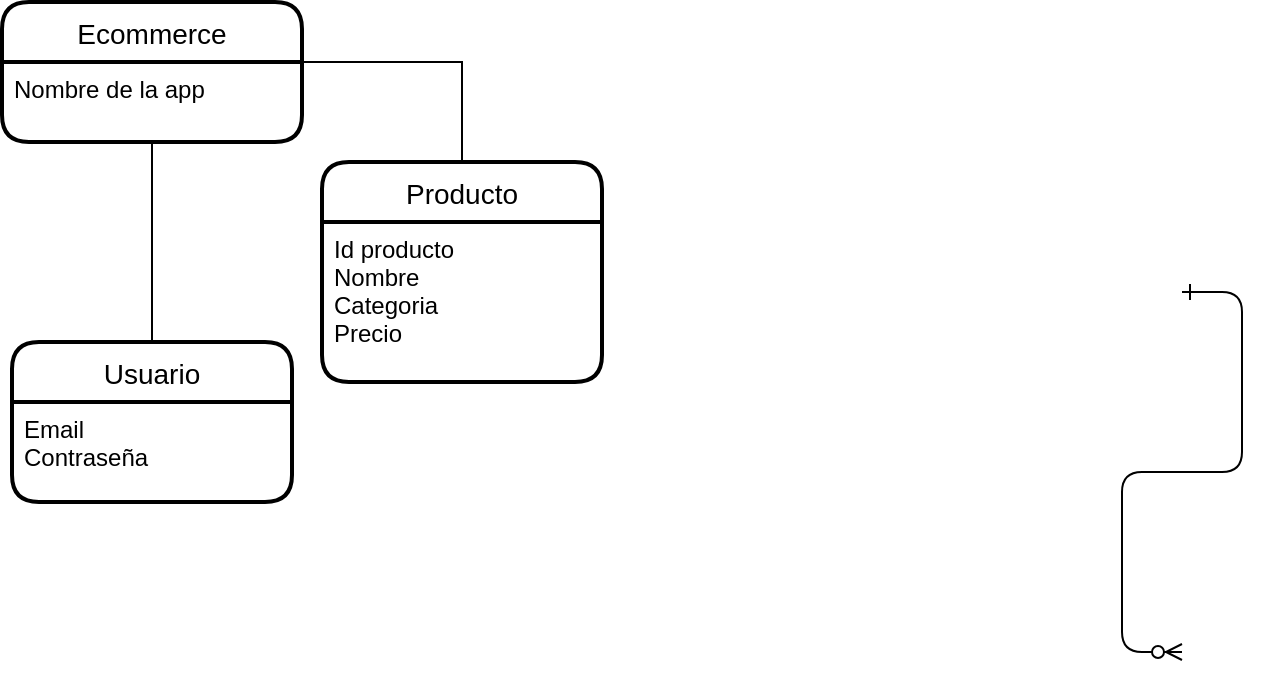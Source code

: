 <mxfile version="20.2.5" type="github">
  <diagram id="R2lEEEUBdFMjLlhIrx00" name="Page-1">
    <mxGraphModel dx="526" dy="520" grid="1" gridSize="10" guides="1" tooltips="1" connect="1" arrows="1" fold="1" page="1" pageScale="1" pageWidth="850" pageHeight="1100" math="0" shadow="0" extFonts="Permanent Marker^https://fonts.googleapis.com/css?family=Permanent+Marker">
      <root>
        <mxCell id="0" />
        <mxCell id="1" parent="0" />
        <mxCell id="C-vyLk0tnHw3VtMMgP7b-12" value="" style="edgeStyle=entityRelationEdgeStyle;endArrow=ERzeroToMany;startArrow=ERone;endFill=1;startFill=0;" parent="1" edge="1">
          <mxGeometry width="100" height="100" relative="1" as="geometry">
            <mxPoint x="700" y="175" as="sourcePoint" />
            <mxPoint x="700" y="355" as="targetPoint" />
          </mxGeometry>
        </mxCell>
        <mxCell id="NxoZXvzuUthPn0wsJfFL-1" value="Usuario" style="swimlane;childLayout=stackLayout;horizontal=1;startSize=30;horizontalStack=0;rounded=1;fontSize=14;fontStyle=0;strokeWidth=2;resizeParent=0;resizeLast=1;shadow=0;dashed=0;align=center;" vertex="1" parent="1">
          <mxGeometry x="115" y="200" width="140" height="80" as="geometry" />
        </mxCell>
        <mxCell id="NxoZXvzuUthPn0wsJfFL-2" value="Email&#xa;Contraseña" style="align=left;strokeColor=none;fillColor=none;spacingLeft=4;fontSize=12;verticalAlign=top;resizable=0;rotatable=0;part=1;" vertex="1" parent="NxoZXvzuUthPn0wsJfFL-1">
          <mxGeometry y="30" width="140" height="50" as="geometry" />
        </mxCell>
        <mxCell id="NxoZXvzuUthPn0wsJfFL-3" value="Producto" style="swimlane;childLayout=stackLayout;horizontal=1;startSize=30;horizontalStack=0;rounded=1;fontSize=14;fontStyle=0;strokeWidth=2;resizeParent=0;resizeLast=1;shadow=0;dashed=0;align=center;" vertex="1" parent="1">
          <mxGeometry x="270" y="110" width="140" height="110" as="geometry" />
        </mxCell>
        <mxCell id="NxoZXvzuUthPn0wsJfFL-4" value="Id producto&#xa;Nombre&#xa;Categoria&#xa;Precio" style="align=left;strokeColor=none;fillColor=none;spacingLeft=4;fontSize=12;verticalAlign=top;resizable=0;rotatable=0;part=1;" vertex="1" parent="NxoZXvzuUthPn0wsJfFL-3">
          <mxGeometry y="30" width="140" height="80" as="geometry" />
        </mxCell>
        <mxCell id="NxoZXvzuUthPn0wsJfFL-5" value="Ecommerce" style="swimlane;childLayout=stackLayout;horizontal=1;startSize=30;horizontalStack=0;rounded=1;fontSize=14;fontStyle=0;strokeWidth=2;resizeParent=0;resizeLast=1;shadow=0;dashed=0;align=center;" vertex="1" parent="1">
          <mxGeometry x="110" y="30" width="150" height="70" as="geometry" />
        </mxCell>
        <mxCell id="NxoZXvzuUthPn0wsJfFL-6" value="Nombre de la app" style="align=left;strokeColor=none;fillColor=none;spacingLeft=4;fontSize=12;verticalAlign=top;resizable=0;rotatable=0;part=1;" vertex="1" parent="NxoZXvzuUthPn0wsJfFL-5">
          <mxGeometry y="30" width="150" height="40" as="geometry" />
        </mxCell>
        <mxCell id="NxoZXvzuUthPn0wsJfFL-7" style="edgeStyle=orthogonalEdgeStyle;rounded=0;orthogonalLoop=1;jettySize=auto;html=1;exitX=0.5;exitY=1;exitDx=0;exitDy=0;" edge="1" parent="NxoZXvzuUthPn0wsJfFL-5" source="NxoZXvzuUthPn0wsJfFL-6" target="NxoZXvzuUthPn0wsJfFL-6">
          <mxGeometry relative="1" as="geometry" />
        </mxCell>
        <mxCell id="NxoZXvzuUthPn0wsJfFL-8" value="" style="endArrow=none;html=1;rounded=0;entryX=0.5;entryY=0;entryDx=0;entryDy=0;exitX=0.5;exitY=1;exitDx=0;exitDy=0;" edge="1" parent="1" source="NxoZXvzuUthPn0wsJfFL-6" target="NxoZXvzuUthPn0wsJfFL-1">
          <mxGeometry relative="1" as="geometry">
            <mxPoint x="90" y="134.5" as="sourcePoint" />
            <mxPoint x="250" y="134.5" as="targetPoint" />
          </mxGeometry>
        </mxCell>
        <mxCell id="NxoZXvzuUthPn0wsJfFL-9" value="" style="endArrow=none;html=1;rounded=0;entryX=0.5;entryY=0;entryDx=0;entryDy=0;" edge="1" parent="1" target="NxoZXvzuUthPn0wsJfFL-3">
          <mxGeometry relative="1" as="geometry">
            <mxPoint x="260" y="60" as="sourcePoint" />
            <mxPoint x="360" y="80" as="targetPoint" />
            <Array as="points">
              <mxPoint x="340" y="60" />
            </Array>
          </mxGeometry>
        </mxCell>
      </root>
    </mxGraphModel>
  </diagram>
</mxfile>
